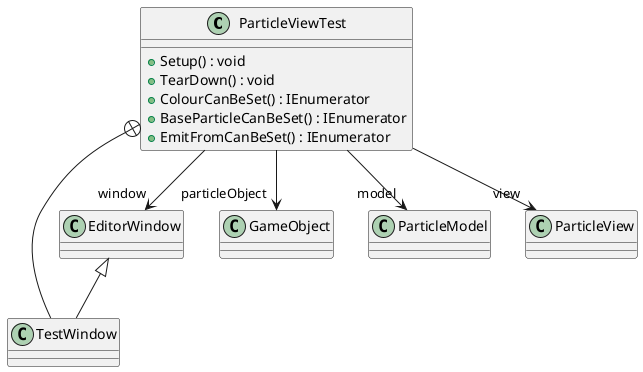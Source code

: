 @startuml
class ParticleViewTest {
    + Setup() : void
    + TearDown() : void
    + ColourCanBeSet() : IEnumerator
    + BaseParticleCanBeSet() : IEnumerator
    + EmitFromCanBeSet() : IEnumerator
}
class TestWindow {
}
ParticleViewTest --> "window" EditorWindow
ParticleViewTest --> "particleObject" GameObject
ParticleViewTest --> "model" ParticleModel
ParticleViewTest --> "view" ParticleView
ParticleViewTest +-- TestWindow
EditorWindow <|-- TestWindow
@enduml
